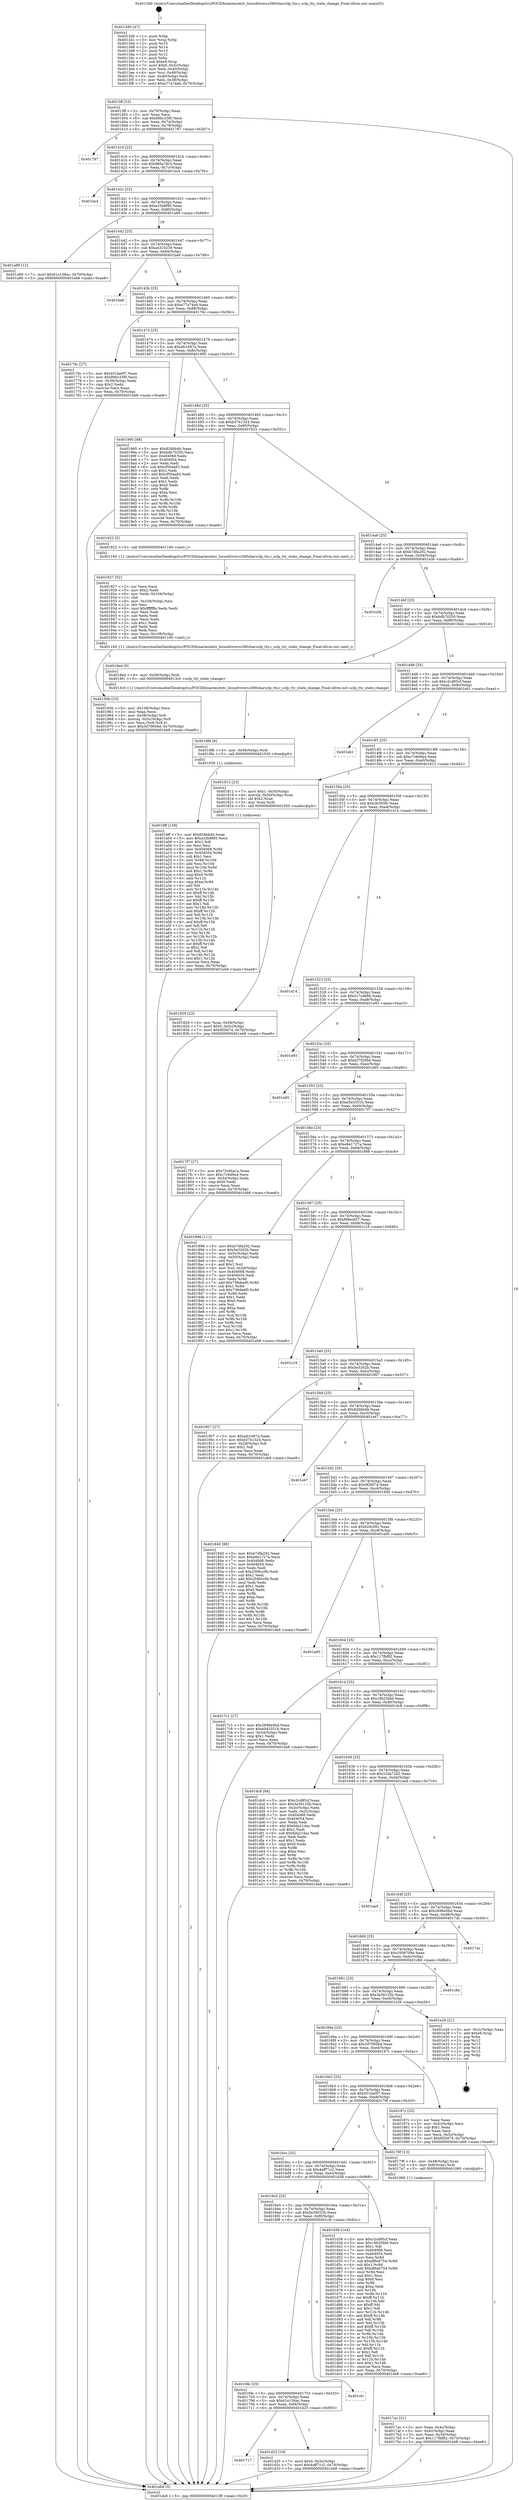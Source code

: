 digraph "0x4013d0" {
  label = "0x4013d0 (/mnt/c/Users/mathe/Desktop/tcc/POCII/binaries/extr_linuxdriverss390charsclp_tty.c_sclp_tty_state_change_Final-ollvm.out::main(0))"
  labelloc = "t"
  node[shape=record]

  Entry [label="",width=0.3,height=0.3,shape=circle,fillcolor=black,style=filled]
  "0x4013ff" [label="{
     0x4013ff [23]\l
     | [instrs]\l
     &nbsp;&nbsp;0x4013ff \<+3\>: mov -0x70(%rbp),%eax\l
     &nbsp;&nbsp;0x401402 \<+2\>: mov %eax,%ecx\l
     &nbsp;&nbsp;0x401404 \<+6\>: sub $0x89bc33f0,%ecx\l
     &nbsp;&nbsp;0x40140a \<+3\>: mov %eax,-0x74(%rbp)\l
     &nbsp;&nbsp;0x40140d \<+3\>: mov %ecx,-0x78(%rbp)\l
     &nbsp;&nbsp;0x401410 \<+6\>: je 0000000000401787 \<main+0x3b7\>\l
  }"]
  "0x401787" [label="{
     0x401787\l
  }", style=dashed]
  "0x401416" [label="{
     0x401416 [22]\l
     | [instrs]\l
     &nbsp;&nbsp;0x401416 \<+5\>: jmp 000000000040141b \<main+0x4b\>\l
     &nbsp;&nbsp;0x40141b \<+3\>: mov -0x74(%rbp),%eax\l
     &nbsp;&nbsp;0x40141e \<+5\>: sub $0x960a78c5,%eax\l
     &nbsp;&nbsp;0x401423 \<+3\>: mov %eax,-0x7c(%rbp)\l
     &nbsp;&nbsp;0x401426 \<+6\>: je 0000000000401bc4 \<main+0x7f4\>\l
  }"]
  Exit [label="",width=0.3,height=0.3,shape=circle,fillcolor=black,style=filled,peripheries=2]
  "0x401bc4" [label="{
     0x401bc4\l
  }", style=dashed]
  "0x40142c" [label="{
     0x40142c [22]\l
     | [instrs]\l
     &nbsp;&nbsp;0x40142c \<+5\>: jmp 0000000000401431 \<main+0x61\>\l
     &nbsp;&nbsp;0x401431 \<+3\>: mov -0x74(%rbp),%eax\l
     &nbsp;&nbsp;0x401434 \<+5\>: sub $0xa33b8f85,%eax\l
     &nbsp;&nbsp;0x401439 \<+3\>: mov %eax,-0x80(%rbp)\l
     &nbsp;&nbsp;0x40143c \<+6\>: je 0000000000401a89 \<main+0x6b9\>\l
  }"]
  "0x401717" [label="{
     0x401717\l
  }", style=dashed]
  "0x401a89" [label="{
     0x401a89 [12]\l
     | [instrs]\l
     &nbsp;&nbsp;0x401a89 \<+7\>: movl $0x61e156ac,-0x70(%rbp)\l
     &nbsp;&nbsp;0x401a90 \<+5\>: jmp 0000000000401eb8 \<main+0xae8\>\l
  }"]
  "0x401442" [label="{
     0x401442 [25]\l
     | [instrs]\l
     &nbsp;&nbsp;0x401442 \<+5\>: jmp 0000000000401447 \<main+0x77\>\l
     &nbsp;&nbsp;0x401447 \<+3\>: mov -0x74(%rbp),%eax\l
     &nbsp;&nbsp;0x40144a \<+5\>: sub $0xa4310239,%eax\l
     &nbsp;&nbsp;0x40144f \<+6\>: mov %eax,-0x84(%rbp)\l
     &nbsp;&nbsp;0x401455 \<+6\>: je 0000000000401ba9 \<main+0x7d9\>\l
  }"]
  "0x401d25" [label="{
     0x401d25 [19]\l
     | [instrs]\l
     &nbsp;&nbsp;0x401d25 \<+7\>: movl $0x0,-0x3c(%rbp)\l
     &nbsp;&nbsp;0x401d2c \<+7\>: movl $0x4aff71c2,-0x70(%rbp)\l
     &nbsp;&nbsp;0x401d33 \<+5\>: jmp 0000000000401eb8 \<main+0xae8\>\l
  }"]
  "0x401ba9" [label="{
     0x401ba9\l
  }", style=dashed]
  "0x40145b" [label="{
     0x40145b [25]\l
     | [instrs]\l
     &nbsp;&nbsp;0x40145b \<+5\>: jmp 0000000000401460 \<main+0x90\>\l
     &nbsp;&nbsp;0x401460 \<+3\>: mov -0x74(%rbp),%eax\l
     &nbsp;&nbsp;0x401463 \<+5\>: sub $0xa77a74e9,%eax\l
     &nbsp;&nbsp;0x401468 \<+6\>: mov %eax,-0x88(%rbp)\l
     &nbsp;&nbsp;0x40146e \<+6\>: je 000000000040176c \<main+0x39c\>\l
  }"]
  "0x4016fe" [label="{
     0x4016fe [25]\l
     | [instrs]\l
     &nbsp;&nbsp;0x4016fe \<+5\>: jmp 0000000000401703 \<main+0x333\>\l
     &nbsp;&nbsp;0x401703 \<+3\>: mov -0x74(%rbp),%eax\l
     &nbsp;&nbsp;0x401706 \<+5\>: sub $0x61e156ac,%eax\l
     &nbsp;&nbsp;0x40170b \<+6\>: mov %eax,-0xf4(%rbp)\l
     &nbsp;&nbsp;0x401711 \<+6\>: je 0000000000401d25 \<main+0x955\>\l
  }"]
  "0x40176c" [label="{
     0x40176c [27]\l
     | [instrs]\l
     &nbsp;&nbsp;0x40176c \<+5\>: mov $0x451be0f7,%eax\l
     &nbsp;&nbsp;0x401771 \<+5\>: mov $0x89bc33f0,%ecx\l
     &nbsp;&nbsp;0x401776 \<+3\>: mov -0x38(%rbp),%edx\l
     &nbsp;&nbsp;0x401779 \<+3\>: cmp $0x2,%edx\l
     &nbsp;&nbsp;0x40177c \<+3\>: cmovne %ecx,%eax\l
     &nbsp;&nbsp;0x40177f \<+3\>: mov %eax,-0x70(%rbp)\l
     &nbsp;&nbsp;0x401782 \<+5\>: jmp 0000000000401eb8 \<main+0xae8\>\l
  }"]
  "0x401474" [label="{
     0x401474 [25]\l
     | [instrs]\l
     &nbsp;&nbsp;0x401474 \<+5\>: jmp 0000000000401479 \<main+0xa9\>\l
     &nbsp;&nbsp;0x401479 \<+3\>: mov -0x74(%rbp),%eax\l
     &nbsp;&nbsp;0x40147c \<+5\>: sub $0xafc1667a,%eax\l
     &nbsp;&nbsp;0x401481 \<+6\>: mov %eax,-0x8c(%rbp)\l
     &nbsp;&nbsp;0x401487 \<+6\>: je 0000000000401995 \<main+0x5c5\>\l
  }"]
  "0x401eb8" [label="{
     0x401eb8 [5]\l
     | [instrs]\l
     &nbsp;&nbsp;0x401eb8 \<+5\>: jmp 00000000004013ff \<main+0x2f\>\l
  }"]
  "0x4013d0" [label="{
     0x4013d0 [47]\l
     | [instrs]\l
     &nbsp;&nbsp;0x4013d0 \<+1\>: push %rbp\l
     &nbsp;&nbsp;0x4013d1 \<+3\>: mov %rsp,%rbp\l
     &nbsp;&nbsp;0x4013d4 \<+2\>: push %r15\l
     &nbsp;&nbsp;0x4013d6 \<+2\>: push %r14\l
     &nbsp;&nbsp;0x4013d8 \<+2\>: push %r13\l
     &nbsp;&nbsp;0x4013da \<+2\>: push %r12\l
     &nbsp;&nbsp;0x4013dc \<+1\>: push %rbx\l
     &nbsp;&nbsp;0x4013dd \<+7\>: sub $0xe8,%rsp\l
     &nbsp;&nbsp;0x4013e4 \<+7\>: movl $0x0,-0x3c(%rbp)\l
     &nbsp;&nbsp;0x4013eb \<+3\>: mov %edi,-0x40(%rbp)\l
     &nbsp;&nbsp;0x4013ee \<+4\>: mov %rsi,-0x48(%rbp)\l
     &nbsp;&nbsp;0x4013f2 \<+3\>: mov -0x40(%rbp),%edi\l
     &nbsp;&nbsp;0x4013f5 \<+3\>: mov %edi,-0x38(%rbp)\l
     &nbsp;&nbsp;0x4013f8 \<+7\>: movl $0xa77a74e9,-0x70(%rbp)\l
  }"]
  "0x401cfc" [label="{
     0x401cfc\l
  }", style=dashed]
  "0x401995" [label="{
     0x401995 [88]\l
     | [instrs]\l
     &nbsp;&nbsp;0x401995 \<+5\>: mov $0x826bb4b,%eax\l
     &nbsp;&nbsp;0x40199a \<+5\>: mov $0xbdb70250,%ecx\l
     &nbsp;&nbsp;0x40199f \<+7\>: mov 0x404068,%edx\l
     &nbsp;&nbsp;0x4019a6 \<+7\>: mov 0x404054,%esi\l
     &nbsp;&nbsp;0x4019ad \<+2\>: mov %edx,%edi\l
     &nbsp;&nbsp;0x4019af \<+6\>: sub $0xcf50aa83,%edi\l
     &nbsp;&nbsp;0x4019b5 \<+3\>: sub $0x1,%edi\l
     &nbsp;&nbsp;0x4019b8 \<+6\>: add $0xcf50aa83,%edi\l
     &nbsp;&nbsp;0x4019be \<+3\>: imul %edi,%edx\l
     &nbsp;&nbsp;0x4019c1 \<+3\>: and $0x1,%edx\l
     &nbsp;&nbsp;0x4019c4 \<+3\>: cmp $0x0,%edx\l
     &nbsp;&nbsp;0x4019c7 \<+4\>: sete %r8b\l
     &nbsp;&nbsp;0x4019cb \<+3\>: cmp $0xa,%esi\l
     &nbsp;&nbsp;0x4019ce \<+4\>: setl %r9b\l
     &nbsp;&nbsp;0x4019d2 \<+3\>: mov %r8b,%r10b\l
     &nbsp;&nbsp;0x4019d5 \<+3\>: and %r9b,%r10b\l
     &nbsp;&nbsp;0x4019d8 \<+3\>: xor %r9b,%r8b\l
     &nbsp;&nbsp;0x4019db \<+3\>: or %r8b,%r10b\l
     &nbsp;&nbsp;0x4019de \<+4\>: test $0x1,%r10b\l
     &nbsp;&nbsp;0x4019e2 \<+3\>: cmovne %ecx,%eax\l
     &nbsp;&nbsp;0x4019e5 \<+3\>: mov %eax,-0x70(%rbp)\l
     &nbsp;&nbsp;0x4019e8 \<+5\>: jmp 0000000000401eb8 \<main+0xae8\>\l
  }"]
  "0x40148d" [label="{
     0x40148d [25]\l
     | [instrs]\l
     &nbsp;&nbsp;0x40148d \<+5\>: jmp 0000000000401492 \<main+0xc2\>\l
     &nbsp;&nbsp;0x401492 \<+3\>: mov -0x74(%rbp),%eax\l
     &nbsp;&nbsp;0x401495 \<+5\>: sub $0xb37b1324,%eax\l
     &nbsp;&nbsp;0x40149a \<+6\>: mov %eax,-0x90(%rbp)\l
     &nbsp;&nbsp;0x4014a0 \<+6\>: je 0000000000401922 \<main+0x552\>\l
  }"]
  "0x4016e5" [label="{
     0x4016e5 [25]\l
     | [instrs]\l
     &nbsp;&nbsp;0x4016e5 \<+5\>: jmp 00000000004016ea \<main+0x31a\>\l
     &nbsp;&nbsp;0x4016ea \<+3\>: mov -0x74(%rbp),%eax\l
     &nbsp;&nbsp;0x4016ed \<+5\>: sub $0x5e36032b,%eax\l
     &nbsp;&nbsp;0x4016f2 \<+6\>: mov %eax,-0xf0(%rbp)\l
     &nbsp;&nbsp;0x4016f8 \<+6\>: je 0000000000401cfc \<main+0x92c\>\l
  }"]
  "0x401922" [label="{
     0x401922 [5]\l
     | [instrs]\l
     &nbsp;&nbsp;0x401922 \<+5\>: call 0000000000401160 \<next_i\>\l
     | [calls]\l
     &nbsp;&nbsp;0x401160 \{1\} (/mnt/c/Users/mathe/Desktop/tcc/POCII/binaries/extr_linuxdriverss390charsclp_tty.c_sclp_tty_state_change_Final-ollvm.out::next_i)\l
  }"]
  "0x4014a6" [label="{
     0x4014a6 [25]\l
     | [instrs]\l
     &nbsp;&nbsp;0x4014a6 \<+5\>: jmp 00000000004014ab \<main+0xdb\>\l
     &nbsp;&nbsp;0x4014ab \<+3\>: mov -0x74(%rbp),%eax\l
     &nbsp;&nbsp;0x4014ae \<+5\>: sub $0xb7dfa292,%eax\l
     &nbsp;&nbsp;0x4014b3 \<+6\>: mov %eax,-0x94(%rbp)\l
     &nbsp;&nbsp;0x4014b9 \<+6\>: je 0000000000401e3b \<main+0xa6b\>\l
  }"]
  "0x401d38" [label="{
     0x401d38 [144]\l
     | [instrs]\l
     &nbsp;&nbsp;0x401d38 \<+5\>: mov $0xc2cd85cf,%eax\l
     &nbsp;&nbsp;0x401d3d \<+5\>: mov $0x18b25fdd,%ecx\l
     &nbsp;&nbsp;0x401d42 \<+2\>: mov $0x1,%dl\l
     &nbsp;&nbsp;0x401d44 \<+7\>: mov 0x404068,%esi\l
     &nbsp;&nbsp;0x401d4b \<+7\>: mov 0x404054,%edi\l
     &nbsp;&nbsp;0x401d52 \<+3\>: mov %esi,%r8d\l
     &nbsp;&nbsp;0x401d55 \<+7\>: sub $0xdf6a6754,%r8d\l
     &nbsp;&nbsp;0x401d5c \<+4\>: sub $0x1,%r8d\l
     &nbsp;&nbsp;0x401d60 \<+7\>: add $0xdf6a6754,%r8d\l
     &nbsp;&nbsp;0x401d67 \<+4\>: imul %r8d,%esi\l
     &nbsp;&nbsp;0x401d6b \<+3\>: and $0x1,%esi\l
     &nbsp;&nbsp;0x401d6e \<+3\>: cmp $0x0,%esi\l
     &nbsp;&nbsp;0x401d71 \<+4\>: sete %r9b\l
     &nbsp;&nbsp;0x401d75 \<+3\>: cmp $0xa,%edi\l
     &nbsp;&nbsp;0x401d78 \<+4\>: setl %r10b\l
     &nbsp;&nbsp;0x401d7c \<+3\>: mov %r9b,%r11b\l
     &nbsp;&nbsp;0x401d7f \<+4\>: xor $0xff,%r11b\l
     &nbsp;&nbsp;0x401d83 \<+3\>: mov %r10b,%bl\l
     &nbsp;&nbsp;0x401d86 \<+3\>: xor $0xff,%bl\l
     &nbsp;&nbsp;0x401d89 \<+3\>: xor $0x1,%dl\l
     &nbsp;&nbsp;0x401d8c \<+3\>: mov %r11b,%r14b\l
     &nbsp;&nbsp;0x401d8f \<+4\>: and $0xff,%r14b\l
     &nbsp;&nbsp;0x401d93 \<+3\>: and %dl,%r9b\l
     &nbsp;&nbsp;0x401d96 \<+3\>: mov %bl,%r15b\l
     &nbsp;&nbsp;0x401d99 \<+4\>: and $0xff,%r15b\l
     &nbsp;&nbsp;0x401d9d \<+3\>: and %dl,%r10b\l
     &nbsp;&nbsp;0x401da0 \<+3\>: or %r9b,%r14b\l
     &nbsp;&nbsp;0x401da3 \<+3\>: or %r10b,%r15b\l
     &nbsp;&nbsp;0x401da6 \<+3\>: xor %r15b,%r14b\l
     &nbsp;&nbsp;0x401da9 \<+3\>: or %bl,%r11b\l
     &nbsp;&nbsp;0x401dac \<+4\>: xor $0xff,%r11b\l
     &nbsp;&nbsp;0x401db0 \<+3\>: or $0x1,%dl\l
     &nbsp;&nbsp;0x401db3 \<+3\>: and %dl,%r11b\l
     &nbsp;&nbsp;0x401db6 \<+3\>: or %r11b,%r14b\l
     &nbsp;&nbsp;0x401db9 \<+4\>: test $0x1,%r14b\l
     &nbsp;&nbsp;0x401dbd \<+3\>: cmovne %ecx,%eax\l
     &nbsp;&nbsp;0x401dc0 \<+3\>: mov %eax,-0x70(%rbp)\l
     &nbsp;&nbsp;0x401dc3 \<+5\>: jmp 0000000000401eb8 \<main+0xae8\>\l
  }"]
  "0x401e3b" [label="{
     0x401e3b\l
  }", style=dashed]
  "0x4014bf" [label="{
     0x4014bf [25]\l
     | [instrs]\l
     &nbsp;&nbsp;0x4014bf \<+5\>: jmp 00000000004014c4 \<main+0xf4\>\l
     &nbsp;&nbsp;0x4014c4 \<+3\>: mov -0x74(%rbp),%eax\l
     &nbsp;&nbsp;0x4014c7 \<+5\>: sub $0xbdb70250,%eax\l
     &nbsp;&nbsp;0x4014cc \<+6\>: mov %eax,-0x98(%rbp)\l
     &nbsp;&nbsp;0x4014d2 \<+6\>: je 00000000004019ed \<main+0x61d\>\l
  }"]
  "0x4019ff" [label="{
     0x4019ff [138]\l
     | [instrs]\l
     &nbsp;&nbsp;0x4019ff \<+5\>: mov $0x826bb4b,%eax\l
     &nbsp;&nbsp;0x401a04 \<+5\>: mov $0xa33b8f85,%ecx\l
     &nbsp;&nbsp;0x401a09 \<+2\>: mov $0x1,%dl\l
     &nbsp;&nbsp;0x401a0b \<+2\>: xor %esi,%esi\l
     &nbsp;&nbsp;0x401a0d \<+8\>: mov 0x404068,%r8d\l
     &nbsp;&nbsp;0x401a15 \<+8\>: mov 0x404054,%r9d\l
     &nbsp;&nbsp;0x401a1d \<+3\>: sub $0x1,%esi\l
     &nbsp;&nbsp;0x401a20 \<+3\>: mov %r8d,%r10d\l
     &nbsp;&nbsp;0x401a23 \<+3\>: add %esi,%r10d\l
     &nbsp;&nbsp;0x401a26 \<+4\>: imul %r10d,%r8d\l
     &nbsp;&nbsp;0x401a2a \<+4\>: and $0x1,%r8d\l
     &nbsp;&nbsp;0x401a2e \<+4\>: cmp $0x0,%r8d\l
     &nbsp;&nbsp;0x401a32 \<+4\>: sete %r11b\l
     &nbsp;&nbsp;0x401a36 \<+4\>: cmp $0xa,%r9d\l
     &nbsp;&nbsp;0x401a3a \<+3\>: setl %bl\l
     &nbsp;&nbsp;0x401a3d \<+3\>: mov %r11b,%r14b\l
     &nbsp;&nbsp;0x401a40 \<+4\>: xor $0xff,%r14b\l
     &nbsp;&nbsp;0x401a44 \<+3\>: mov %bl,%r15b\l
     &nbsp;&nbsp;0x401a47 \<+4\>: xor $0xff,%r15b\l
     &nbsp;&nbsp;0x401a4b \<+3\>: xor $0x1,%dl\l
     &nbsp;&nbsp;0x401a4e \<+3\>: mov %r14b,%r12b\l
     &nbsp;&nbsp;0x401a51 \<+4\>: and $0xff,%r12b\l
     &nbsp;&nbsp;0x401a55 \<+3\>: and %dl,%r11b\l
     &nbsp;&nbsp;0x401a58 \<+3\>: mov %r15b,%r13b\l
     &nbsp;&nbsp;0x401a5b \<+4\>: and $0xff,%r13b\l
     &nbsp;&nbsp;0x401a5f \<+2\>: and %dl,%bl\l
     &nbsp;&nbsp;0x401a61 \<+3\>: or %r11b,%r12b\l
     &nbsp;&nbsp;0x401a64 \<+3\>: or %bl,%r13b\l
     &nbsp;&nbsp;0x401a67 \<+3\>: xor %r13b,%r12b\l
     &nbsp;&nbsp;0x401a6a \<+3\>: or %r15b,%r14b\l
     &nbsp;&nbsp;0x401a6d \<+4\>: xor $0xff,%r14b\l
     &nbsp;&nbsp;0x401a71 \<+3\>: or $0x1,%dl\l
     &nbsp;&nbsp;0x401a74 \<+3\>: and %dl,%r14b\l
     &nbsp;&nbsp;0x401a77 \<+3\>: or %r14b,%r12b\l
     &nbsp;&nbsp;0x401a7a \<+4\>: test $0x1,%r12b\l
     &nbsp;&nbsp;0x401a7e \<+3\>: cmovne %ecx,%eax\l
     &nbsp;&nbsp;0x401a81 \<+3\>: mov %eax,-0x70(%rbp)\l
     &nbsp;&nbsp;0x401a84 \<+5\>: jmp 0000000000401eb8 \<main+0xae8\>\l
  }"]
  "0x4019ed" [label="{
     0x4019ed [9]\l
     | [instrs]\l
     &nbsp;&nbsp;0x4019ed \<+4\>: mov -0x58(%rbp),%rdi\l
     &nbsp;&nbsp;0x4019f1 \<+5\>: call 00000000004013c0 \<sclp_tty_state_change\>\l
     | [calls]\l
     &nbsp;&nbsp;0x4013c0 \{1\} (/mnt/c/Users/mathe/Desktop/tcc/POCII/binaries/extr_linuxdriverss390charsclp_tty.c_sclp_tty_state_change_Final-ollvm.out::sclp_tty_state_change)\l
  }"]
  "0x4014d8" [label="{
     0x4014d8 [25]\l
     | [instrs]\l
     &nbsp;&nbsp;0x4014d8 \<+5\>: jmp 00000000004014dd \<main+0x10d\>\l
     &nbsp;&nbsp;0x4014dd \<+3\>: mov -0x74(%rbp),%eax\l
     &nbsp;&nbsp;0x4014e0 \<+5\>: sub $0xc2cd85cf,%eax\l
     &nbsp;&nbsp;0x4014e5 \<+6\>: mov %eax,-0x9c(%rbp)\l
     &nbsp;&nbsp;0x4014eb \<+6\>: je 0000000000401eb1 \<main+0xae1\>\l
  }"]
  "0x4019f6" [label="{
     0x4019f6 [9]\l
     | [instrs]\l
     &nbsp;&nbsp;0x4019f6 \<+4\>: mov -0x58(%rbp),%rdi\l
     &nbsp;&nbsp;0x4019fa \<+5\>: call 0000000000401030 \<free@plt\>\l
     | [calls]\l
     &nbsp;&nbsp;0x401030 \{1\} (unknown)\l
  }"]
  "0x401eb1" [label="{
     0x401eb1\l
  }", style=dashed]
  "0x4014f1" [label="{
     0x4014f1 [25]\l
     | [instrs]\l
     &nbsp;&nbsp;0x4014f1 \<+5\>: jmp 00000000004014f6 \<main+0x126\>\l
     &nbsp;&nbsp;0x4014f6 \<+3\>: mov -0x74(%rbp),%eax\l
     &nbsp;&nbsp;0x4014f9 \<+5\>: sub $0xc7c6d9a4,%eax\l
     &nbsp;&nbsp;0x4014fe \<+6\>: mov %eax,-0xa0(%rbp)\l
     &nbsp;&nbsp;0x401504 \<+6\>: je 0000000000401812 \<main+0x442\>\l
  }"]
  "0x40195b" [label="{
     0x40195b [33]\l
     | [instrs]\l
     &nbsp;&nbsp;0x40195b \<+6\>: mov -0x108(%rbp),%ecx\l
     &nbsp;&nbsp;0x401961 \<+3\>: imul %eax,%ecx\l
     &nbsp;&nbsp;0x401964 \<+4\>: mov -0x58(%rbp),%r8\l
     &nbsp;&nbsp;0x401968 \<+4\>: movslq -0x5c(%rbp),%r9\l
     &nbsp;&nbsp;0x40196c \<+4\>: mov %ecx,(%r8,%r9,4)\l
     &nbsp;&nbsp;0x401970 \<+7\>: movl $0x3d7060bd,-0x70(%rbp)\l
     &nbsp;&nbsp;0x401977 \<+5\>: jmp 0000000000401eb8 \<main+0xae8\>\l
  }"]
  "0x401812" [label="{
     0x401812 [23]\l
     | [instrs]\l
     &nbsp;&nbsp;0x401812 \<+7\>: movl $0x1,-0x50(%rbp)\l
     &nbsp;&nbsp;0x401819 \<+4\>: movslq -0x50(%rbp),%rax\l
     &nbsp;&nbsp;0x40181d \<+4\>: shl $0x2,%rax\l
     &nbsp;&nbsp;0x401821 \<+3\>: mov %rax,%rdi\l
     &nbsp;&nbsp;0x401824 \<+5\>: call 0000000000401050 \<malloc@plt\>\l
     | [calls]\l
     &nbsp;&nbsp;0x401050 \{1\} (unknown)\l
  }"]
  "0x40150a" [label="{
     0x40150a [25]\l
     | [instrs]\l
     &nbsp;&nbsp;0x40150a \<+5\>: jmp 000000000040150f \<main+0x13f\>\l
     &nbsp;&nbsp;0x40150f \<+3\>: mov -0x74(%rbp),%eax\l
     &nbsp;&nbsp;0x401512 \<+5\>: sub $0xcfe393fc,%eax\l
     &nbsp;&nbsp;0x401517 \<+6\>: mov %eax,-0xa4(%rbp)\l
     &nbsp;&nbsp;0x40151d \<+6\>: je 0000000000401d14 \<main+0x944\>\l
  }"]
  "0x401927" [label="{
     0x401927 [52]\l
     | [instrs]\l
     &nbsp;&nbsp;0x401927 \<+2\>: xor %ecx,%ecx\l
     &nbsp;&nbsp;0x401929 \<+5\>: mov $0x2,%edx\l
     &nbsp;&nbsp;0x40192e \<+6\>: mov %edx,-0x104(%rbp)\l
     &nbsp;&nbsp;0x401934 \<+1\>: cltd\l
     &nbsp;&nbsp;0x401935 \<+6\>: mov -0x104(%rbp),%esi\l
     &nbsp;&nbsp;0x40193b \<+2\>: idiv %esi\l
     &nbsp;&nbsp;0x40193d \<+6\>: imul $0xfffffffe,%edx,%edx\l
     &nbsp;&nbsp;0x401943 \<+2\>: mov %ecx,%edi\l
     &nbsp;&nbsp;0x401945 \<+2\>: sub %edx,%edi\l
     &nbsp;&nbsp;0x401947 \<+2\>: mov %ecx,%edx\l
     &nbsp;&nbsp;0x401949 \<+3\>: sub $0x1,%edx\l
     &nbsp;&nbsp;0x40194c \<+2\>: add %edx,%edi\l
     &nbsp;&nbsp;0x40194e \<+2\>: sub %edi,%ecx\l
     &nbsp;&nbsp;0x401950 \<+6\>: mov %ecx,-0x108(%rbp)\l
     &nbsp;&nbsp;0x401956 \<+5\>: call 0000000000401160 \<next_i\>\l
     | [calls]\l
     &nbsp;&nbsp;0x401160 \{1\} (/mnt/c/Users/mathe/Desktop/tcc/POCII/binaries/extr_linuxdriverss390charsclp_tty.c_sclp_tty_state_change_Final-ollvm.out::next_i)\l
  }"]
  "0x401d14" [label="{
     0x401d14\l
  }", style=dashed]
  "0x401523" [label="{
     0x401523 [25]\l
     | [instrs]\l
     &nbsp;&nbsp;0x401523 \<+5\>: jmp 0000000000401528 \<main+0x158\>\l
     &nbsp;&nbsp;0x401528 \<+3\>: mov -0x74(%rbp),%eax\l
     &nbsp;&nbsp;0x40152b \<+5\>: sub $0xd17cd66b,%eax\l
     &nbsp;&nbsp;0x401530 \<+6\>: mov %eax,-0xa8(%rbp)\l
     &nbsp;&nbsp;0x401536 \<+6\>: je 0000000000401e93 \<main+0xac3\>\l
  }"]
  "0x401829" [label="{
     0x401829 [23]\l
     | [instrs]\l
     &nbsp;&nbsp;0x401829 \<+4\>: mov %rax,-0x58(%rbp)\l
     &nbsp;&nbsp;0x40182d \<+7\>: movl $0x0,-0x5c(%rbp)\l
     &nbsp;&nbsp;0x401834 \<+7\>: movl $0x9f2fd74,-0x70(%rbp)\l
     &nbsp;&nbsp;0x40183b \<+5\>: jmp 0000000000401eb8 \<main+0xae8\>\l
  }"]
  "0x401e93" [label="{
     0x401e93\l
  }", style=dashed]
  "0x40153c" [label="{
     0x40153c [25]\l
     | [instrs]\l
     &nbsp;&nbsp;0x40153c \<+5\>: jmp 0000000000401541 \<main+0x171\>\l
     &nbsp;&nbsp;0x401541 \<+3\>: mov -0x74(%rbp),%eax\l
     &nbsp;&nbsp;0x401544 \<+5\>: sub $0xd37f206d,%eax\l
     &nbsp;&nbsp;0x401549 \<+6\>: mov %eax,-0xac(%rbp)\l
     &nbsp;&nbsp;0x40154f \<+6\>: je 0000000000401e65 \<main+0xa95\>\l
  }"]
  "0x4017ac" [label="{
     0x4017ac [21]\l
     | [instrs]\l
     &nbsp;&nbsp;0x4017ac \<+3\>: mov %eax,-0x4c(%rbp)\l
     &nbsp;&nbsp;0x4017af \<+3\>: mov -0x4c(%rbp),%eax\l
     &nbsp;&nbsp;0x4017b2 \<+3\>: mov %eax,-0x34(%rbp)\l
     &nbsp;&nbsp;0x4017b5 \<+7\>: movl $0x117fbf82,-0x70(%rbp)\l
     &nbsp;&nbsp;0x4017bc \<+5\>: jmp 0000000000401eb8 \<main+0xae8\>\l
  }"]
  "0x401e65" [label="{
     0x401e65\l
  }", style=dashed]
  "0x401555" [label="{
     0x401555 [25]\l
     | [instrs]\l
     &nbsp;&nbsp;0x401555 \<+5\>: jmp 000000000040155a \<main+0x18a\>\l
     &nbsp;&nbsp;0x40155a \<+3\>: mov -0x74(%rbp),%eax\l
     &nbsp;&nbsp;0x40155d \<+5\>: sub $0xe5d3351b,%eax\l
     &nbsp;&nbsp;0x401562 \<+6\>: mov %eax,-0xb0(%rbp)\l
     &nbsp;&nbsp;0x401568 \<+6\>: je 00000000004017f7 \<main+0x427\>\l
  }"]
  "0x4016cc" [label="{
     0x4016cc [25]\l
     | [instrs]\l
     &nbsp;&nbsp;0x4016cc \<+5\>: jmp 00000000004016d1 \<main+0x301\>\l
     &nbsp;&nbsp;0x4016d1 \<+3\>: mov -0x74(%rbp),%eax\l
     &nbsp;&nbsp;0x4016d4 \<+5\>: sub $0x4aff71c2,%eax\l
     &nbsp;&nbsp;0x4016d9 \<+6\>: mov %eax,-0xec(%rbp)\l
     &nbsp;&nbsp;0x4016df \<+6\>: je 0000000000401d38 \<main+0x968\>\l
  }"]
  "0x4017f7" [label="{
     0x4017f7 [27]\l
     | [instrs]\l
     &nbsp;&nbsp;0x4017f7 \<+5\>: mov $0x73c84a1a,%eax\l
     &nbsp;&nbsp;0x4017fc \<+5\>: mov $0xc7c6d9a4,%ecx\l
     &nbsp;&nbsp;0x401801 \<+3\>: mov -0x34(%rbp),%edx\l
     &nbsp;&nbsp;0x401804 \<+3\>: cmp $0x0,%edx\l
     &nbsp;&nbsp;0x401807 \<+3\>: cmove %ecx,%eax\l
     &nbsp;&nbsp;0x40180a \<+3\>: mov %eax,-0x70(%rbp)\l
     &nbsp;&nbsp;0x40180d \<+5\>: jmp 0000000000401eb8 \<main+0xae8\>\l
  }"]
  "0x40156e" [label="{
     0x40156e [25]\l
     | [instrs]\l
     &nbsp;&nbsp;0x40156e \<+5\>: jmp 0000000000401573 \<main+0x1a3\>\l
     &nbsp;&nbsp;0x401573 \<+3\>: mov -0x74(%rbp),%eax\l
     &nbsp;&nbsp;0x401576 \<+5\>: sub $0xe8e1727a,%eax\l
     &nbsp;&nbsp;0x40157b \<+6\>: mov %eax,-0xb4(%rbp)\l
     &nbsp;&nbsp;0x401581 \<+6\>: je 0000000000401898 \<main+0x4c8\>\l
  }"]
  "0x40179f" [label="{
     0x40179f [13]\l
     | [instrs]\l
     &nbsp;&nbsp;0x40179f \<+4\>: mov -0x48(%rbp),%rax\l
     &nbsp;&nbsp;0x4017a3 \<+4\>: mov 0x8(%rax),%rdi\l
     &nbsp;&nbsp;0x4017a7 \<+5\>: call 0000000000401060 \<atoi@plt\>\l
     | [calls]\l
     &nbsp;&nbsp;0x401060 \{1\} (unknown)\l
  }"]
  "0x401898" [label="{
     0x401898 [111]\l
     | [instrs]\l
     &nbsp;&nbsp;0x401898 \<+5\>: mov $0xb7dfa292,%eax\l
     &nbsp;&nbsp;0x40189d \<+5\>: mov $0x5e3262b,%ecx\l
     &nbsp;&nbsp;0x4018a2 \<+3\>: mov -0x5c(%rbp),%edx\l
     &nbsp;&nbsp;0x4018a5 \<+3\>: cmp -0x50(%rbp),%edx\l
     &nbsp;&nbsp;0x4018a8 \<+4\>: setl %sil\l
     &nbsp;&nbsp;0x4018ac \<+4\>: and $0x1,%sil\l
     &nbsp;&nbsp;0x4018b0 \<+4\>: mov %sil,-0x2d(%rbp)\l
     &nbsp;&nbsp;0x4018b4 \<+7\>: mov 0x404068,%edx\l
     &nbsp;&nbsp;0x4018bb \<+7\>: mov 0x404054,%edi\l
     &nbsp;&nbsp;0x4018c2 \<+3\>: mov %edx,%r8d\l
     &nbsp;&nbsp;0x4018c5 \<+7\>: add $0x736deef0,%r8d\l
     &nbsp;&nbsp;0x4018cc \<+4\>: sub $0x1,%r8d\l
     &nbsp;&nbsp;0x4018d0 \<+7\>: sub $0x736deef0,%r8d\l
     &nbsp;&nbsp;0x4018d7 \<+4\>: imul %r8d,%edx\l
     &nbsp;&nbsp;0x4018db \<+3\>: and $0x1,%edx\l
     &nbsp;&nbsp;0x4018de \<+3\>: cmp $0x0,%edx\l
     &nbsp;&nbsp;0x4018e1 \<+4\>: sete %sil\l
     &nbsp;&nbsp;0x4018e5 \<+3\>: cmp $0xa,%edi\l
     &nbsp;&nbsp;0x4018e8 \<+4\>: setl %r9b\l
     &nbsp;&nbsp;0x4018ec \<+3\>: mov %sil,%r10b\l
     &nbsp;&nbsp;0x4018ef \<+3\>: and %r9b,%r10b\l
     &nbsp;&nbsp;0x4018f2 \<+3\>: xor %r9b,%sil\l
     &nbsp;&nbsp;0x4018f5 \<+3\>: or %sil,%r10b\l
     &nbsp;&nbsp;0x4018f8 \<+4\>: test $0x1,%r10b\l
     &nbsp;&nbsp;0x4018fc \<+3\>: cmovne %ecx,%eax\l
     &nbsp;&nbsp;0x4018ff \<+3\>: mov %eax,-0x70(%rbp)\l
     &nbsp;&nbsp;0x401902 \<+5\>: jmp 0000000000401eb8 \<main+0xae8\>\l
  }"]
  "0x401587" [label="{
     0x401587 [25]\l
     | [instrs]\l
     &nbsp;&nbsp;0x401587 \<+5\>: jmp 000000000040158c \<main+0x1bc\>\l
     &nbsp;&nbsp;0x40158c \<+3\>: mov -0x74(%rbp),%eax\l
     &nbsp;&nbsp;0x40158f \<+5\>: sub $0xf98ecb57,%eax\l
     &nbsp;&nbsp;0x401594 \<+6\>: mov %eax,-0xb8(%rbp)\l
     &nbsp;&nbsp;0x40159a \<+6\>: je 0000000000401c16 \<main+0x846\>\l
  }"]
  "0x4016b3" [label="{
     0x4016b3 [25]\l
     | [instrs]\l
     &nbsp;&nbsp;0x4016b3 \<+5\>: jmp 00000000004016b8 \<main+0x2e8\>\l
     &nbsp;&nbsp;0x4016b8 \<+3\>: mov -0x74(%rbp),%eax\l
     &nbsp;&nbsp;0x4016bb \<+5\>: sub $0x451be0f7,%eax\l
     &nbsp;&nbsp;0x4016c0 \<+6\>: mov %eax,-0xe8(%rbp)\l
     &nbsp;&nbsp;0x4016c6 \<+6\>: je 000000000040179f \<main+0x3cf\>\l
  }"]
  "0x401c16" [label="{
     0x401c16\l
  }", style=dashed]
  "0x4015a0" [label="{
     0x4015a0 [25]\l
     | [instrs]\l
     &nbsp;&nbsp;0x4015a0 \<+5\>: jmp 00000000004015a5 \<main+0x1d5\>\l
     &nbsp;&nbsp;0x4015a5 \<+3\>: mov -0x74(%rbp),%eax\l
     &nbsp;&nbsp;0x4015a8 \<+5\>: sub $0x5e3262b,%eax\l
     &nbsp;&nbsp;0x4015ad \<+6\>: mov %eax,-0xbc(%rbp)\l
     &nbsp;&nbsp;0x4015b3 \<+6\>: je 0000000000401907 \<main+0x537\>\l
  }"]
  "0x40197c" [label="{
     0x40197c [25]\l
     | [instrs]\l
     &nbsp;&nbsp;0x40197c \<+2\>: xor %eax,%eax\l
     &nbsp;&nbsp;0x40197e \<+3\>: mov -0x5c(%rbp),%ecx\l
     &nbsp;&nbsp;0x401981 \<+3\>: sub $0x1,%eax\l
     &nbsp;&nbsp;0x401984 \<+2\>: sub %eax,%ecx\l
     &nbsp;&nbsp;0x401986 \<+3\>: mov %ecx,-0x5c(%rbp)\l
     &nbsp;&nbsp;0x401989 \<+7\>: movl $0x9f2fd74,-0x70(%rbp)\l
     &nbsp;&nbsp;0x401990 \<+5\>: jmp 0000000000401eb8 \<main+0xae8\>\l
  }"]
  "0x401907" [label="{
     0x401907 [27]\l
     | [instrs]\l
     &nbsp;&nbsp;0x401907 \<+5\>: mov $0xafc1667a,%eax\l
     &nbsp;&nbsp;0x40190c \<+5\>: mov $0xb37b1324,%ecx\l
     &nbsp;&nbsp;0x401911 \<+3\>: mov -0x2d(%rbp),%dl\l
     &nbsp;&nbsp;0x401914 \<+3\>: test $0x1,%dl\l
     &nbsp;&nbsp;0x401917 \<+3\>: cmovne %ecx,%eax\l
     &nbsp;&nbsp;0x40191a \<+3\>: mov %eax,-0x70(%rbp)\l
     &nbsp;&nbsp;0x40191d \<+5\>: jmp 0000000000401eb8 \<main+0xae8\>\l
  }"]
  "0x4015b9" [label="{
     0x4015b9 [25]\l
     | [instrs]\l
     &nbsp;&nbsp;0x4015b9 \<+5\>: jmp 00000000004015be \<main+0x1ee\>\l
     &nbsp;&nbsp;0x4015be \<+3\>: mov -0x74(%rbp),%eax\l
     &nbsp;&nbsp;0x4015c1 \<+5\>: sub $0x826bb4b,%eax\l
     &nbsp;&nbsp;0x4015c6 \<+6\>: mov %eax,-0xc0(%rbp)\l
     &nbsp;&nbsp;0x4015cc \<+6\>: je 0000000000401e47 \<main+0xa77\>\l
  }"]
  "0x40169a" [label="{
     0x40169a [25]\l
     | [instrs]\l
     &nbsp;&nbsp;0x40169a \<+5\>: jmp 000000000040169f \<main+0x2cf\>\l
     &nbsp;&nbsp;0x40169f \<+3\>: mov -0x74(%rbp),%eax\l
     &nbsp;&nbsp;0x4016a2 \<+5\>: sub $0x3d7060bd,%eax\l
     &nbsp;&nbsp;0x4016a7 \<+6\>: mov %eax,-0xe4(%rbp)\l
     &nbsp;&nbsp;0x4016ad \<+6\>: je 000000000040197c \<main+0x5ac\>\l
  }"]
  "0x401e47" [label="{
     0x401e47\l
  }", style=dashed]
  "0x4015d2" [label="{
     0x4015d2 [25]\l
     | [instrs]\l
     &nbsp;&nbsp;0x4015d2 \<+5\>: jmp 00000000004015d7 \<main+0x207\>\l
     &nbsp;&nbsp;0x4015d7 \<+3\>: mov -0x74(%rbp),%eax\l
     &nbsp;&nbsp;0x4015da \<+5\>: sub $0x9f2fd74,%eax\l
     &nbsp;&nbsp;0x4015df \<+6\>: mov %eax,-0xc4(%rbp)\l
     &nbsp;&nbsp;0x4015e5 \<+6\>: je 0000000000401840 \<main+0x470\>\l
  }"]
  "0x401e26" [label="{
     0x401e26 [21]\l
     | [instrs]\l
     &nbsp;&nbsp;0x401e26 \<+3\>: mov -0x2c(%rbp),%eax\l
     &nbsp;&nbsp;0x401e29 \<+7\>: add $0xe8,%rsp\l
     &nbsp;&nbsp;0x401e30 \<+1\>: pop %rbx\l
     &nbsp;&nbsp;0x401e31 \<+2\>: pop %r12\l
     &nbsp;&nbsp;0x401e33 \<+2\>: pop %r13\l
     &nbsp;&nbsp;0x401e35 \<+2\>: pop %r14\l
     &nbsp;&nbsp;0x401e37 \<+2\>: pop %r15\l
     &nbsp;&nbsp;0x401e39 \<+1\>: pop %rbp\l
     &nbsp;&nbsp;0x401e3a \<+1\>: ret\l
  }"]
  "0x401840" [label="{
     0x401840 [88]\l
     | [instrs]\l
     &nbsp;&nbsp;0x401840 \<+5\>: mov $0xb7dfa292,%eax\l
     &nbsp;&nbsp;0x401845 \<+5\>: mov $0xe8e1727a,%ecx\l
     &nbsp;&nbsp;0x40184a \<+7\>: mov 0x404068,%edx\l
     &nbsp;&nbsp;0x401851 \<+7\>: mov 0x404054,%esi\l
     &nbsp;&nbsp;0x401858 \<+2\>: mov %edx,%edi\l
     &nbsp;&nbsp;0x40185a \<+6\>: sub $0x2506cc0b,%edi\l
     &nbsp;&nbsp;0x401860 \<+3\>: sub $0x1,%edi\l
     &nbsp;&nbsp;0x401863 \<+6\>: add $0x2506cc0b,%edi\l
     &nbsp;&nbsp;0x401869 \<+3\>: imul %edi,%edx\l
     &nbsp;&nbsp;0x40186c \<+3\>: and $0x1,%edx\l
     &nbsp;&nbsp;0x40186f \<+3\>: cmp $0x0,%edx\l
     &nbsp;&nbsp;0x401872 \<+4\>: sete %r8b\l
     &nbsp;&nbsp;0x401876 \<+3\>: cmp $0xa,%esi\l
     &nbsp;&nbsp;0x401879 \<+4\>: setl %r9b\l
     &nbsp;&nbsp;0x40187d \<+3\>: mov %r8b,%r10b\l
     &nbsp;&nbsp;0x401880 \<+3\>: and %r9b,%r10b\l
     &nbsp;&nbsp;0x401883 \<+3\>: xor %r9b,%r8b\l
     &nbsp;&nbsp;0x401886 \<+3\>: or %r8b,%r10b\l
     &nbsp;&nbsp;0x401889 \<+4\>: test $0x1,%r10b\l
     &nbsp;&nbsp;0x40188d \<+3\>: cmovne %ecx,%eax\l
     &nbsp;&nbsp;0x401890 \<+3\>: mov %eax,-0x70(%rbp)\l
     &nbsp;&nbsp;0x401893 \<+5\>: jmp 0000000000401eb8 \<main+0xae8\>\l
  }"]
  "0x4015eb" [label="{
     0x4015eb [25]\l
     | [instrs]\l
     &nbsp;&nbsp;0x4015eb \<+5\>: jmp 00000000004015f0 \<main+0x220\>\l
     &nbsp;&nbsp;0x4015f0 \<+3\>: mov -0x74(%rbp),%eax\l
     &nbsp;&nbsp;0x4015f3 \<+5\>: sub $0xb2dc00c,%eax\l
     &nbsp;&nbsp;0x4015f8 \<+6\>: mov %eax,-0xc8(%rbp)\l
     &nbsp;&nbsp;0x4015fe \<+6\>: je 0000000000401a95 \<main+0x6c5\>\l
  }"]
  "0x401681" [label="{
     0x401681 [25]\l
     | [instrs]\l
     &nbsp;&nbsp;0x401681 \<+5\>: jmp 0000000000401686 \<main+0x2b6\>\l
     &nbsp;&nbsp;0x401686 \<+3\>: mov -0x74(%rbp),%eax\l
     &nbsp;&nbsp;0x401689 \<+5\>: sub $0x3a39125b,%eax\l
     &nbsp;&nbsp;0x40168e \<+6\>: mov %eax,-0xe0(%rbp)\l
     &nbsp;&nbsp;0x401694 \<+6\>: je 0000000000401e26 \<main+0xa56\>\l
  }"]
  "0x401a95" [label="{
     0x401a95\l
  }", style=dashed]
  "0x401604" [label="{
     0x401604 [25]\l
     | [instrs]\l
     &nbsp;&nbsp;0x401604 \<+5\>: jmp 0000000000401609 \<main+0x239\>\l
     &nbsp;&nbsp;0x401609 \<+3\>: mov -0x74(%rbp),%eax\l
     &nbsp;&nbsp;0x40160c \<+5\>: sub $0x117fbf82,%eax\l
     &nbsp;&nbsp;0x401611 \<+6\>: mov %eax,-0xcc(%rbp)\l
     &nbsp;&nbsp;0x401617 \<+6\>: je 00000000004017c1 \<main+0x3f1\>\l
  }"]
  "0x401c8d" [label="{
     0x401c8d\l
  }", style=dashed]
  "0x4017c1" [label="{
     0x4017c1 [27]\l
     | [instrs]\l
     &nbsp;&nbsp;0x4017c1 \<+5\>: mov $0x2696e5bd,%eax\l
     &nbsp;&nbsp;0x4017c6 \<+5\>: mov $0xe5d3351b,%ecx\l
     &nbsp;&nbsp;0x4017cb \<+3\>: mov -0x34(%rbp),%edx\l
     &nbsp;&nbsp;0x4017ce \<+3\>: cmp $0x1,%edx\l
     &nbsp;&nbsp;0x4017d1 \<+3\>: cmovl %ecx,%eax\l
     &nbsp;&nbsp;0x4017d4 \<+3\>: mov %eax,-0x70(%rbp)\l
     &nbsp;&nbsp;0x4017d7 \<+5\>: jmp 0000000000401eb8 \<main+0xae8\>\l
  }"]
  "0x40161d" [label="{
     0x40161d [25]\l
     | [instrs]\l
     &nbsp;&nbsp;0x40161d \<+5\>: jmp 0000000000401622 \<main+0x252\>\l
     &nbsp;&nbsp;0x401622 \<+3\>: mov -0x74(%rbp),%eax\l
     &nbsp;&nbsp;0x401625 \<+5\>: sub $0x18b25fdd,%eax\l
     &nbsp;&nbsp;0x40162a \<+6\>: mov %eax,-0xd0(%rbp)\l
     &nbsp;&nbsp;0x401630 \<+6\>: je 0000000000401dc8 \<main+0x9f8\>\l
  }"]
  "0x401668" [label="{
     0x401668 [25]\l
     | [instrs]\l
     &nbsp;&nbsp;0x401668 \<+5\>: jmp 000000000040166d \<main+0x29d\>\l
     &nbsp;&nbsp;0x40166d \<+3\>: mov -0x74(%rbp),%eax\l
     &nbsp;&nbsp;0x401670 \<+5\>: sub $0x3508709e,%eax\l
     &nbsp;&nbsp;0x401675 \<+6\>: mov %eax,-0xdc(%rbp)\l
     &nbsp;&nbsp;0x40167b \<+6\>: je 0000000000401c8d \<main+0x8bd\>\l
  }"]
  "0x401dc8" [label="{
     0x401dc8 [94]\l
     | [instrs]\l
     &nbsp;&nbsp;0x401dc8 \<+5\>: mov $0xc2cd85cf,%eax\l
     &nbsp;&nbsp;0x401dcd \<+5\>: mov $0x3a39125b,%ecx\l
     &nbsp;&nbsp;0x401dd2 \<+3\>: mov -0x3c(%rbp),%edx\l
     &nbsp;&nbsp;0x401dd5 \<+3\>: mov %edx,-0x2c(%rbp)\l
     &nbsp;&nbsp;0x401dd8 \<+7\>: mov 0x404068,%edx\l
     &nbsp;&nbsp;0x401ddf \<+7\>: mov 0x404054,%esi\l
     &nbsp;&nbsp;0x401de6 \<+2\>: mov %edx,%edi\l
     &nbsp;&nbsp;0x401de8 \<+6\>: add $0x6da214ac,%edi\l
     &nbsp;&nbsp;0x401dee \<+3\>: sub $0x1,%edi\l
     &nbsp;&nbsp;0x401df1 \<+6\>: sub $0x6da214ac,%edi\l
     &nbsp;&nbsp;0x401df7 \<+3\>: imul %edi,%edx\l
     &nbsp;&nbsp;0x401dfa \<+3\>: and $0x1,%edx\l
     &nbsp;&nbsp;0x401dfd \<+3\>: cmp $0x0,%edx\l
     &nbsp;&nbsp;0x401e00 \<+4\>: sete %r8b\l
     &nbsp;&nbsp;0x401e04 \<+3\>: cmp $0xa,%esi\l
     &nbsp;&nbsp;0x401e07 \<+4\>: setl %r9b\l
     &nbsp;&nbsp;0x401e0b \<+3\>: mov %r8b,%r10b\l
     &nbsp;&nbsp;0x401e0e \<+3\>: and %r9b,%r10b\l
     &nbsp;&nbsp;0x401e11 \<+3\>: xor %r9b,%r8b\l
     &nbsp;&nbsp;0x401e14 \<+3\>: or %r8b,%r10b\l
     &nbsp;&nbsp;0x401e17 \<+4\>: test $0x1,%r10b\l
     &nbsp;&nbsp;0x401e1b \<+3\>: cmovne %ecx,%eax\l
     &nbsp;&nbsp;0x401e1e \<+3\>: mov %eax,-0x70(%rbp)\l
     &nbsp;&nbsp;0x401e21 \<+5\>: jmp 0000000000401eb8 \<main+0xae8\>\l
  }"]
  "0x401636" [label="{
     0x401636 [25]\l
     | [instrs]\l
     &nbsp;&nbsp;0x401636 \<+5\>: jmp 000000000040163b \<main+0x26b\>\l
     &nbsp;&nbsp;0x40163b \<+3\>: mov -0x74(%rbp),%eax\l
     &nbsp;&nbsp;0x40163e \<+5\>: sub $0x22da72d2,%eax\l
     &nbsp;&nbsp;0x401643 \<+6\>: mov %eax,-0xd4(%rbp)\l
     &nbsp;&nbsp;0x401649 \<+6\>: je 0000000000401aed \<main+0x71d\>\l
  }"]
  "0x4017dc" [label="{
     0x4017dc\l
  }", style=dashed]
  "0x401aed" [label="{
     0x401aed\l
  }", style=dashed]
  "0x40164f" [label="{
     0x40164f [25]\l
     | [instrs]\l
     &nbsp;&nbsp;0x40164f \<+5\>: jmp 0000000000401654 \<main+0x284\>\l
     &nbsp;&nbsp;0x401654 \<+3\>: mov -0x74(%rbp),%eax\l
     &nbsp;&nbsp;0x401657 \<+5\>: sub $0x2696e5bd,%eax\l
     &nbsp;&nbsp;0x40165c \<+6\>: mov %eax,-0xd8(%rbp)\l
     &nbsp;&nbsp;0x401662 \<+6\>: je 00000000004017dc \<main+0x40c\>\l
  }"]
  Entry -> "0x4013d0" [label=" 1"]
  "0x4013ff" -> "0x401787" [label=" 0"]
  "0x4013ff" -> "0x401416" [label=" 20"]
  "0x401e26" -> Exit [label=" 1"]
  "0x401416" -> "0x401bc4" [label=" 0"]
  "0x401416" -> "0x40142c" [label=" 20"]
  "0x401dc8" -> "0x401eb8" [label=" 1"]
  "0x40142c" -> "0x401a89" [label=" 1"]
  "0x40142c" -> "0x401442" [label=" 19"]
  "0x401d38" -> "0x401eb8" [label=" 1"]
  "0x401442" -> "0x401ba9" [label=" 0"]
  "0x401442" -> "0x40145b" [label=" 19"]
  "0x401d25" -> "0x401eb8" [label=" 1"]
  "0x40145b" -> "0x40176c" [label=" 1"]
  "0x40145b" -> "0x401474" [label=" 18"]
  "0x40176c" -> "0x401eb8" [label=" 1"]
  "0x4013d0" -> "0x4013ff" [label=" 1"]
  "0x401eb8" -> "0x4013ff" [label=" 19"]
  "0x4016fe" -> "0x401d25" [label=" 1"]
  "0x401474" -> "0x401995" [label=" 1"]
  "0x401474" -> "0x40148d" [label=" 17"]
  "0x4016fe" -> "0x401717" [label=" 0"]
  "0x40148d" -> "0x401922" [label=" 1"]
  "0x40148d" -> "0x4014a6" [label=" 16"]
  "0x4016e5" -> "0x401cfc" [label=" 0"]
  "0x4014a6" -> "0x401e3b" [label=" 0"]
  "0x4014a6" -> "0x4014bf" [label=" 16"]
  "0x4016e5" -> "0x4016fe" [label=" 1"]
  "0x4014bf" -> "0x4019ed" [label=" 1"]
  "0x4014bf" -> "0x4014d8" [label=" 15"]
  "0x4016cc" -> "0x401d38" [label=" 1"]
  "0x4014d8" -> "0x401eb1" [label=" 0"]
  "0x4014d8" -> "0x4014f1" [label=" 15"]
  "0x4016cc" -> "0x4016e5" [label=" 1"]
  "0x4014f1" -> "0x401812" [label=" 1"]
  "0x4014f1" -> "0x40150a" [label=" 14"]
  "0x401a89" -> "0x401eb8" [label=" 1"]
  "0x40150a" -> "0x401d14" [label=" 0"]
  "0x40150a" -> "0x401523" [label=" 14"]
  "0x4019ff" -> "0x401eb8" [label=" 1"]
  "0x401523" -> "0x401e93" [label=" 0"]
  "0x401523" -> "0x40153c" [label=" 14"]
  "0x4019f6" -> "0x4019ff" [label=" 1"]
  "0x40153c" -> "0x401e65" [label=" 0"]
  "0x40153c" -> "0x401555" [label=" 14"]
  "0x4019ed" -> "0x4019f6" [label=" 1"]
  "0x401555" -> "0x4017f7" [label=" 1"]
  "0x401555" -> "0x40156e" [label=" 13"]
  "0x401995" -> "0x401eb8" [label=" 1"]
  "0x40156e" -> "0x401898" [label=" 2"]
  "0x40156e" -> "0x401587" [label=" 11"]
  "0x40197c" -> "0x401eb8" [label=" 1"]
  "0x401587" -> "0x401c16" [label=" 0"]
  "0x401587" -> "0x4015a0" [label=" 11"]
  "0x401927" -> "0x40195b" [label=" 1"]
  "0x4015a0" -> "0x401907" [label=" 2"]
  "0x4015a0" -> "0x4015b9" [label=" 9"]
  "0x401922" -> "0x401927" [label=" 1"]
  "0x4015b9" -> "0x401e47" [label=" 0"]
  "0x4015b9" -> "0x4015d2" [label=" 9"]
  "0x401898" -> "0x401eb8" [label=" 2"]
  "0x4015d2" -> "0x401840" [label=" 2"]
  "0x4015d2" -> "0x4015eb" [label=" 7"]
  "0x401840" -> "0x401eb8" [label=" 2"]
  "0x4015eb" -> "0x401a95" [label=" 0"]
  "0x4015eb" -> "0x401604" [label=" 7"]
  "0x401812" -> "0x401829" [label=" 1"]
  "0x401604" -> "0x4017c1" [label=" 1"]
  "0x401604" -> "0x40161d" [label=" 6"]
  "0x4017f7" -> "0x401eb8" [label=" 1"]
  "0x40161d" -> "0x401dc8" [label=" 1"]
  "0x40161d" -> "0x401636" [label=" 5"]
  "0x4017ac" -> "0x401eb8" [label=" 1"]
  "0x401636" -> "0x401aed" [label=" 0"]
  "0x401636" -> "0x40164f" [label=" 5"]
  "0x40179f" -> "0x4017ac" [label=" 1"]
  "0x40164f" -> "0x4017dc" [label=" 0"]
  "0x40164f" -> "0x401668" [label=" 5"]
  "0x4017c1" -> "0x401eb8" [label=" 1"]
  "0x401668" -> "0x401c8d" [label=" 0"]
  "0x401668" -> "0x401681" [label=" 5"]
  "0x401829" -> "0x401eb8" [label=" 1"]
  "0x401681" -> "0x401e26" [label=" 1"]
  "0x401681" -> "0x40169a" [label=" 4"]
  "0x401907" -> "0x401eb8" [label=" 2"]
  "0x40169a" -> "0x40197c" [label=" 1"]
  "0x40169a" -> "0x4016b3" [label=" 3"]
  "0x40195b" -> "0x401eb8" [label=" 1"]
  "0x4016b3" -> "0x40179f" [label=" 1"]
  "0x4016b3" -> "0x4016cc" [label=" 2"]
}
